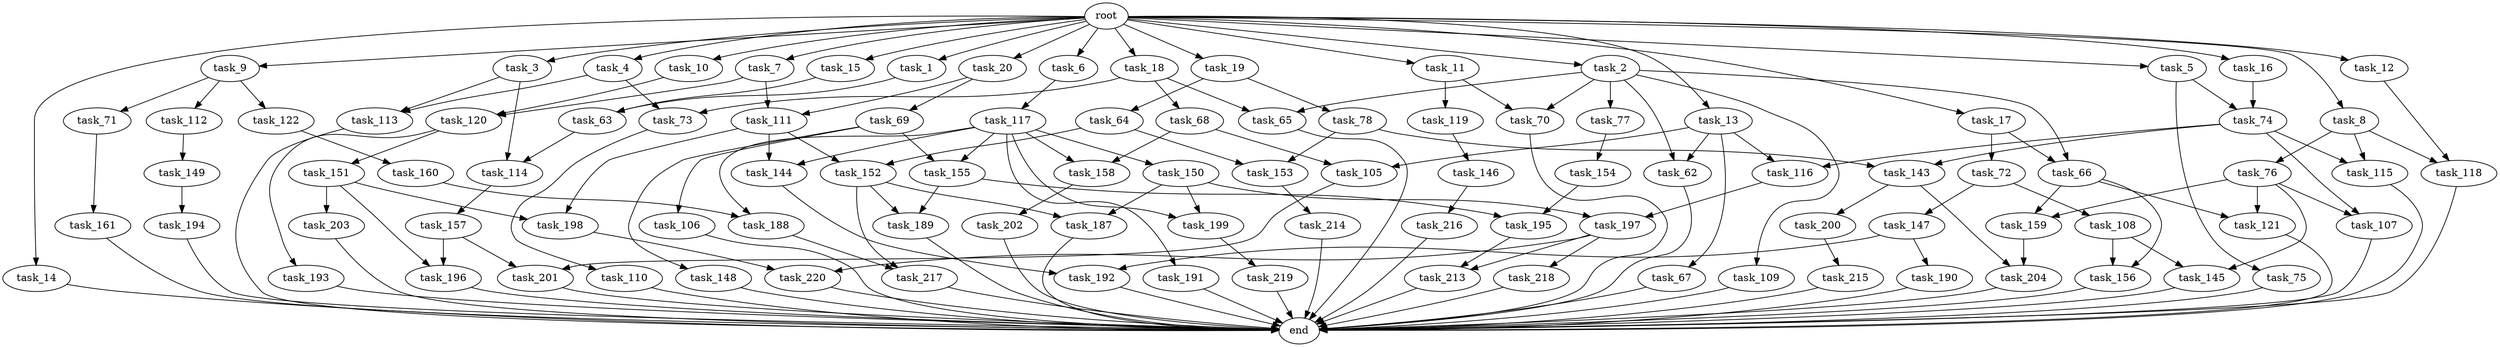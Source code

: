 digraph G {
  task_11 [size="2.048000"];
  task_195 [size="3109556322.304000"];
  task_64 [size="1717986918.400000"];
  task_17 [size="2.048000"];
  task_190 [size="1391569403.904000"];
  task_219 [size="841813590.016000"];
  task_217 [size="2233382993.920000"];
  task_72 [size="618475290.624000"];
  task_69 [size="1717986918.400000"];
  task_155 [size="1116691496.960000"];
  task_113 [size="910533066.752000"];
  task_189 [size="2559800508.416000"];
  task_199 [size="1992864825.344000"];
  task_73 [size="223338299.392000"];
  task_197 [size="1992864825.344000"];
  task_7 [size="2.048000"];
  task_109 [size="429496729.600000"];
  task_67 [size="1099511627.776000"];
  task_122 [size="841813590.016000"];
  task_192 [size="2783138807.808000"];
  task_214 [size="1099511627.776000"];
  task_157 [size="154618822.656000"];
  task_216 [size="1099511627.776000"];
  task_115 [size="584115552.256000"];
  task_75 [size="1391569403.904000"];
  task_158 [size="1116691496.960000"];
  task_203 [size="841813590.016000"];
  task_63 [size="1786706395.136000"];
  task_188 [size="429496729.600000"];
  task_119 [size="429496729.600000"];
  task_107 [size="858993459.200000"];
  task_196 [size="1271310319.616000"];
  task_112 [size="841813590.016000"];
  task_121 [size="1047972020.224000"];
  task_105 [size="1941325217.792000"];
  task_198 [size="1271310319.616000"];
  task_145 [size="2147483648.000000"];
  task_3 [size="2.048000"];
  task_202 [size="429496729.600000"];
  task_20 [size="2.048000"];
  task_14 [size="2.048000"];
  task_62 [size="1529008357.376000"];
  task_153 [size="2147483648.000000"];
  task_215 [size="841813590.016000"];
  task_147 [size="618475290.624000"];
  task_108 [size="618475290.624000"];
  task_146 [size="1391569403.904000"];
  task_9 [size="2.048000"];
  task_111 [size="3109556322.304000"];
  task_16 [size="2.048000"];
  task_187 [size="2559800508.416000"];
  end [size="0.000000"];
  root [size="0.000000"];
  task_161 [size="154618822.656000"];
  task_218 [size="1717986918.400000"];
  task_4 [size="2.048000"];
  task_70 [size="858993459.200000"];
  task_65 [size="584115552.256000"];
  task_78 [size="1717986918.400000"];
  task_19 [size="2.048000"];
  task_13 [size="2.048000"];
  task_143 [size="2147483648.000000"];
  task_194 [size="841813590.016000"];
  task_66 [size="1047972020.224000"];
  task_120 [size="2010044694.528000"];
  task_5 [size="2.048000"];
  task_144 [size="704374636.544000"];
  task_204 [size="2817498546.176000"];
  task_154 [size="429496729.600000"];
  task_200 [size="1099511627.776000"];
  task_6 [size="2.048000"];
  task_220 [size="3109556322.304000"];
  task_116 [size="1529008357.376000"];
  task_150 [size="274877906.944000"];
  task_201 [size="858993459.200000"];
  task_152 [size="858993459.200000"];
  task_106 [size="841813590.016000"];
  task_117 [size="841813590.016000"];
  task_213 [size="3435973836.800000"];
  task_15 [size="2.048000"];
  task_10 [size="2.048000"];
  task_118 [size="1254130450.432000"];
  task_110 [size="68719476.736000"];
  task_148 [size="841813590.016000"];
  task_74 [size="1821066133.504000"];
  task_160 [size="154618822.656000"];
  task_1 [size="2.048000"];
  task_159 [size="1047972020.224000"];
  task_151 [size="1391569403.904000"];
  task_156 [size="2336462209.024000"];
  task_68 [size="154618822.656000"];
  task_2 [size="2.048000"];
  task_71 [size="841813590.016000"];
  task_114 [size="1116691496.960000"];
  task_12 [size="2.048000"];
  task_8 [size="2.048000"];
  task_191 [size="274877906.944000"];
  task_18 [size="2.048000"];
  task_193 [size="1391569403.904000"];
  task_77 [size="429496729.600000"];
  task_149 [size="274877906.944000"];
  task_76 [size="154618822.656000"];

  task_11 -> task_119 [size="209715200.000000"];
  task_11 -> task_70 [size="209715200.000000"];
  task_195 -> task_213 [size="838860800.000000"];
  task_64 -> task_152 [size="209715200.000000"];
  task_64 -> task_153 [size="209715200.000000"];
  task_17 -> task_66 [size="301989888.000000"];
  task_17 -> task_72 [size="301989888.000000"];
  task_190 -> end [size="1.000000"];
  task_219 -> end [size="1.000000"];
  task_217 -> end [size="1.000000"];
  task_72 -> task_108 [size="301989888.000000"];
  task_72 -> task_147 [size="301989888.000000"];
  task_69 -> task_155 [size="411041792.000000"];
  task_69 -> task_106 [size="411041792.000000"];
  task_69 -> task_148 [size="411041792.000000"];
  task_155 -> task_189 [size="838860800.000000"];
  task_155 -> task_195 [size="838860800.000000"];
  task_113 -> end [size="1.000000"];
  task_189 -> end [size="1.000000"];
  task_199 -> task_219 [size="411041792.000000"];
  task_73 -> task_110 [size="33554432.000000"];
  task_197 -> task_218 [size="838860800.000000"];
  task_197 -> task_220 [size="838860800.000000"];
  task_197 -> task_213 [size="838860800.000000"];
  task_7 -> task_111 [size="679477248.000000"];
  task_7 -> task_120 [size="679477248.000000"];
  task_109 -> end [size="1.000000"];
  task_67 -> end [size="1.000000"];
  task_122 -> task_160 [size="75497472.000000"];
  task_192 -> end [size="1.000000"];
  task_214 -> end [size="1.000000"];
  task_157 -> task_201 [size="209715200.000000"];
  task_157 -> task_196 [size="209715200.000000"];
  task_216 -> end [size="1.000000"];
  task_115 -> end [size="1.000000"];
  task_75 -> end [size="1.000000"];
  task_158 -> task_202 [size="209715200.000000"];
  task_203 -> end [size="1.000000"];
  task_63 -> task_114 [size="134217728.000000"];
  task_188 -> task_217 [size="679477248.000000"];
  task_119 -> task_146 [size="679477248.000000"];
  task_107 -> end [size="1.000000"];
  task_196 -> end [size="1.000000"];
  task_112 -> task_149 [size="134217728.000000"];
  task_121 -> end [size="1.000000"];
  task_105 -> task_201 [size="209715200.000000"];
  task_198 -> task_220 [size="679477248.000000"];
  task_145 -> end [size="1.000000"];
  task_3 -> task_113 [size="411041792.000000"];
  task_3 -> task_114 [size="411041792.000000"];
  task_202 -> end [size="1.000000"];
  task_20 -> task_69 [size="838860800.000000"];
  task_20 -> task_111 [size="838860800.000000"];
  task_14 -> end [size="1.000000"];
  task_62 -> end [size="1.000000"];
  task_153 -> task_214 [size="536870912.000000"];
  task_215 -> end [size="1.000000"];
  task_147 -> task_190 [size="679477248.000000"];
  task_147 -> task_192 [size="679477248.000000"];
  task_108 -> task_145 [size="838860800.000000"];
  task_108 -> task_156 [size="838860800.000000"];
  task_146 -> task_216 [size="536870912.000000"];
  task_9 -> task_112 [size="411041792.000000"];
  task_9 -> task_122 [size="411041792.000000"];
  task_9 -> task_71 [size="411041792.000000"];
  task_111 -> task_198 [size="209715200.000000"];
  task_111 -> task_152 [size="209715200.000000"];
  task_111 -> task_144 [size="209715200.000000"];
  task_16 -> task_74 [size="209715200.000000"];
  task_187 -> end [size="1.000000"];
  root -> task_15 [size="1.000000"];
  root -> task_16 [size="1.000000"];
  root -> task_5 [size="1.000000"];
  root -> task_11 [size="1.000000"];
  root -> task_3 [size="1.000000"];
  root -> task_20 [size="1.000000"];
  root -> task_12 [size="1.000000"];
  root -> task_8 [size="1.000000"];
  root -> task_6 [size="1.000000"];
  root -> task_17 [size="1.000000"];
  root -> task_7 [size="1.000000"];
  root -> task_10 [size="1.000000"];
  root -> task_1 [size="1.000000"];
  root -> task_4 [size="1.000000"];
  root -> task_2 [size="1.000000"];
  root -> task_19 [size="1.000000"];
  root -> task_13 [size="1.000000"];
  root -> task_14 [size="1.000000"];
  root -> task_9 [size="1.000000"];
  root -> task_18 [size="1.000000"];
  task_161 -> end [size="1.000000"];
  task_218 -> end [size="1.000000"];
  task_4 -> task_113 [size="33554432.000000"];
  task_4 -> task_73 [size="33554432.000000"];
  task_70 -> end [size="1.000000"];
  task_65 -> end [size="1.000000"];
  task_78 -> task_143 [size="838860800.000000"];
  task_78 -> task_153 [size="838860800.000000"];
  task_19 -> task_78 [size="838860800.000000"];
  task_19 -> task_64 [size="838860800.000000"];
  task_13 -> task_67 [size="536870912.000000"];
  task_13 -> task_62 [size="536870912.000000"];
  task_13 -> task_105 [size="536870912.000000"];
  task_13 -> task_116 [size="536870912.000000"];
  task_143 -> task_200 [size="536870912.000000"];
  task_143 -> task_204 [size="536870912.000000"];
  task_194 -> end [size="1.000000"];
  task_66 -> task_156 [size="301989888.000000"];
  task_66 -> task_121 [size="301989888.000000"];
  task_66 -> task_159 [size="301989888.000000"];
  task_120 -> task_151 [size="679477248.000000"];
  task_120 -> task_193 [size="679477248.000000"];
  task_5 -> task_75 [size="679477248.000000"];
  task_5 -> task_74 [size="679477248.000000"];
  task_144 -> task_192 [size="679477248.000000"];
  task_204 -> end [size="1.000000"];
  task_154 -> task_195 [size="679477248.000000"];
  task_200 -> task_215 [size="411041792.000000"];
  task_6 -> task_117 [size="411041792.000000"];
  task_220 -> end [size="1.000000"];
  task_116 -> task_197 [size="134217728.000000"];
  task_150 -> task_197 [size="838860800.000000"];
  task_150 -> task_199 [size="838860800.000000"];
  task_150 -> task_187 [size="838860800.000000"];
  task_201 -> end [size="1.000000"];
  task_152 -> task_189 [size="411041792.000000"];
  task_152 -> task_187 [size="411041792.000000"];
  task_152 -> task_217 [size="411041792.000000"];
  task_106 -> end [size="1.000000"];
  task_117 -> task_155 [size="134217728.000000"];
  task_117 -> task_199 [size="134217728.000000"];
  task_117 -> task_144 [size="134217728.000000"];
  task_117 -> task_158 [size="134217728.000000"];
  task_117 -> task_150 [size="134217728.000000"];
  task_117 -> task_188 [size="134217728.000000"];
  task_117 -> task_191 [size="134217728.000000"];
  task_213 -> end [size="1.000000"];
  task_15 -> task_63 [size="838860800.000000"];
  task_10 -> task_120 [size="301989888.000000"];
  task_118 -> end [size="1.000000"];
  task_110 -> end [size="1.000000"];
  task_148 -> end [size="1.000000"];
  task_74 -> task_107 [size="209715200.000000"];
  task_74 -> task_116 [size="209715200.000000"];
  task_74 -> task_115 [size="209715200.000000"];
  task_74 -> task_143 [size="209715200.000000"];
  task_160 -> task_188 [size="75497472.000000"];
  task_1 -> task_63 [size="33554432.000000"];
  task_159 -> task_204 [size="838860800.000000"];
  task_151 -> task_198 [size="411041792.000000"];
  task_151 -> task_203 [size="411041792.000000"];
  task_151 -> task_196 [size="411041792.000000"];
  task_156 -> end [size="1.000000"];
  task_68 -> task_105 [size="411041792.000000"];
  task_68 -> task_158 [size="411041792.000000"];
  task_2 -> task_109 [size="209715200.000000"];
  task_2 -> task_66 [size="209715200.000000"];
  task_2 -> task_70 [size="209715200.000000"];
  task_2 -> task_65 [size="209715200.000000"];
  task_2 -> task_77 [size="209715200.000000"];
  task_2 -> task_62 [size="209715200.000000"];
  task_71 -> task_161 [size="75497472.000000"];
  task_114 -> task_157 [size="75497472.000000"];
  task_12 -> task_118 [size="536870912.000000"];
  task_8 -> task_118 [size="75497472.000000"];
  task_8 -> task_76 [size="75497472.000000"];
  task_8 -> task_115 [size="75497472.000000"];
  task_191 -> end [size="1.000000"];
  task_18 -> task_65 [size="75497472.000000"];
  task_18 -> task_68 [size="75497472.000000"];
  task_18 -> task_73 [size="75497472.000000"];
  task_193 -> end [size="1.000000"];
  task_77 -> task_154 [size="209715200.000000"];
  task_149 -> task_194 [size="411041792.000000"];
  task_76 -> task_107 [size="209715200.000000"];
  task_76 -> task_121 [size="209715200.000000"];
  task_76 -> task_145 [size="209715200.000000"];
  task_76 -> task_159 [size="209715200.000000"];
}
